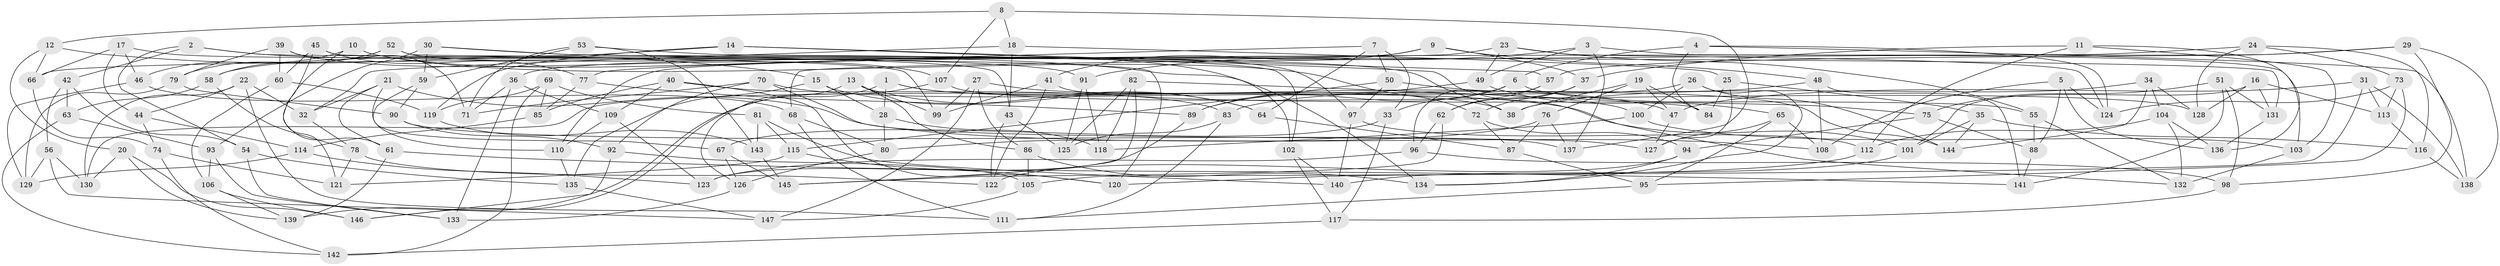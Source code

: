 // coarse degree distribution, {8: 0.2, 9: 0.13333333333333333, 5: 0.1111111111111111, 10: 0.06666666666666667, 4: 0.15555555555555556, 7: 0.13333333333333333, 6: 0.13333333333333333, 3: 0.044444444444444446, 11: 0.022222222222222223}
// Generated by graph-tools (version 1.1) at 2025/53/03/04/25 22:53:38]
// undirected, 147 vertices, 294 edges
graph export_dot {
  node [color=gray90,style=filled];
  1;
  2;
  3;
  4;
  5;
  6;
  7;
  8;
  9;
  10;
  11;
  12;
  13;
  14;
  15;
  16;
  17;
  18;
  19;
  20;
  21;
  22;
  23;
  24;
  25;
  26;
  27;
  28;
  29;
  30;
  31;
  32;
  33;
  34;
  35;
  36;
  37;
  38;
  39;
  40;
  41;
  42;
  43;
  44;
  45;
  46;
  47;
  48;
  49;
  50;
  51;
  52;
  53;
  54;
  55;
  56;
  57;
  58;
  59;
  60;
  61;
  62;
  63;
  64;
  65;
  66;
  67;
  68;
  69;
  70;
  71;
  72;
  73;
  74;
  75;
  76;
  77;
  78;
  79;
  80;
  81;
  82;
  83;
  84;
  85;
  86;
  87;
  88;
  89;
  90;
  91;
  92;
  93;
  94;
  95;
  96;
  97;
  98;
  99;
  100;
  101;
  102;
  103;
  104;
  105;
  106;
  107;
  108;
  109;
  110;
  111;
  112;
  113;
  114;
  115;
  116;
  117;
  118;
  119;
  120;
  121;
  122;
  123;
  124;
  125;
  126;
  127;
  128;
  129;
  130;
  131;
  132;
  133;
  134;
  135;
  136;
  137;
  138;
  139;
  140;
  141;
  142;
  143;
  144;
  145;
  146;
  147;
  1 -- 146;
  1 -- 28;
  1 -- 38;
  1 -- 47;
  2 -- 102;
  2 -- 54;
  2 -- 99;
  2 -- 42;
  3 -- 91;
  3 -- 137;
  3 -- 103;
  3 -- 49;
  4 -- 138;
  4 -- 84;
  4 -- 6;
  4 -- 124;
  5 -- 136;
  5 -- 124;
  5 -- 88;
  5 -- 108;
  6 -- 89;
  6 -- 33;
  6 -- 75;
  7 -- 33;
  7 -- 50;
  7 -- 77;
  7 -- 64;
  8 -- 107;
  8 -- 18;
  8 -- 12;
  8 -- 137;
  9 -- 41;
  9 -- 36;
  9 -- 37;
  9 -- 48;
  10 -- 134;
  10 -- 72;
  10 -- 121;
  10 -- 46;
  11 -- 136;
  11 -- 112;
  11 -- 103;
  11 -- 37;
  12 -- 66;
  12 -- 15;
  12 -- 20;
  13 -- 99;
  13 -- 86;
  13 -- 64;
  13 -- 126;
  14 -- 57;
  14 -- 119;
  14 -- 58;
  14 -- 101;
  15 -- 64;
  15 -- 135;
  15 -- 28;
  16 -- 131;
  16 -- 128;
  16 -- 101;
  16 -- 113;
  17 -- 91;
  17 -- 66;
  17 -- 44;
  17 -- 46;
  18 -- 25;
  18 -- 43;
  18 -- 32;
  19 -- 47;
  19 -- 84;
  19 -- 38;
  19 -- 76;
  20 -- 139;
  20 -- 130;
  20 -- 146;
  21 -- 67;
  21 -- 32;
  21 -- 61;
  21 -- 108;
  22 -- 130;
  22 -- 111;
  22 -- 32;
  22 -- 44;
  23 -- 49;
  23 -- 66;
  23 -- 55;
  23 -- 124;
  24 -- 68;
  24 -- 73;
  24 -- 128;
  24 -- 116;
  25 -- 127;
  25 -- 84;
  25 -- 35;
  26 -- 144;
  26 -- 100;
  26 -- 130;
  26 -- 134;
  27 -- 147;
  27 -- 86;
  27 -- 99;
  27 -- 100;
  28 -- 118;
  28 -- 80;
  29 -- 110;
  29 -- 98;
  29 -- 138;
  29 -- 57;
  30 -- 93;
  30 -- 38;
  30 -- 59;
  30 -- 43;
  31 -- 105;
  31 -- 47;
  31 -- 138;
  31 -- 113;
  32 -- 78;
  33 -- 67;
  33 -- 117;
  34 -- 38;
  34 -- 144;
  34 -- 104;
  34 -- 128;
  35 -- 101;
  35 -- 116;
  35 -- 144;
  36 -- 133;
  36 -- 109;
  36 -- 71;
  37 -- 72;
  37 -- 62;
  39 -- 79;
  39 -- 60;
  39 -- 107;
  39 -- 71;
  40 -- 120;
  40 -- 85;
  40 -- 83;
  40 -- 109;
  41 -- 122;
  41 -- 99;
  41 -- 55;
  42 -- 63;
  42 -- 54;
  42 -- 56;
  43 -- 125;
  43 -- 122;
  44 -- 114;
  44 -- 74;
  45 -- 120;
  45 -- 61;
  45 -- 77;
  45 -- 60;
  46 -- 68;
  46 -- 129;
  47 -- 127;
  48 -- 141;
  48 -- 108;
  48 -- 83;
  49 -- 89;
  49 -- 65;
  50 -- 115;
  50 -- 144;
  50 -- 97;
  51 -- 141;
  51 -- 131;
  51 -- 98;
  51 -- 75;
  52 -- 97;
  52 -- 58;
  52 -- 79;
  52 -- 131;
  53 -- 59;
  53 -- 71;
  53 -- 102;
  53 -- 143;
  54 -- 135;
  54 -- 133;
  55 -- 88;
  55 -- 132;
  56 -- 130;
  56 -- 147;
  56 -- 129;
  57 -- 62;
  57 -- 96;
  58 -- 63;
  58 -- 78;
  59 -- 90;
  59 -- 110;
  60 -- 119;
  60 -- 106;
  61 -- 139;
  61 -- 141;
  62 -- 145;
  62 -- 96;
  63 -- 142;
  63 -- 93;
  64 -- 87;
  65 -- 108;
  65 -- 127;
  65 -- 95;
  66 -- 74;
  67 -- 126;
  67 -- 145;
  68 -- 111;
  68 -- 80;
  69 -- 119;
  69 -- 81;
  69 -- 142;
  69 -- 85;
  70 -- 92;
  70 -- 71;
  70 -- 127;
  70 -- 132;
  72 -- 87;
  72 -- 94;
  73 -- 113;
  73 -- 124;
  73 -- 95;
  74 -- 142;
  74 -- 121;
  75 -- 88;
  75 -- 94;
  76 -- 87;
  76 -- 137;
  76 -- 80;
  77 -- 85;
  77 -- 89;
  78 -- 122;
  78 -- 121;
  79 -- 129;
  79 -- 90;
  80 -- 126;
  81 -- 140;
  81 -- 115;
  81 -- 143;
  82 -- 118;
  82 -- 125;
  82 -- 145;
  82 -- 84;
  83 -- 111;
  83 -- 125;
  85 -- 114;
  86 -- 134;
  86 -- 105;
  87 -- 95;
  88 -- 141;
  89 -- 123;
  90 -- 92;
  90 -- 137;
  91 -- 125;
  91 -- 118;
  92 -- 105;
  92 -- 146;
  93 -- 106;
  93 -- 133;
  94 -- 134;
  94 -- 122;
  95 -- 111;
  96 -- 98;
  96 -- 123;
  97 -- 112;
  97 -- 140;
  98 -- 117;
  100 -- 118;
  100 -- 103;
  101 -- 140;
  102 -- 117;
  102 -- 140;
  103 -- 132;
  104 -- 136;
  104 -- 132;
  104 -- 112;
  105 -- 147;
  106 -- 139;
  106 -- 146;
  107 -- 139;
  107 -- 128;
  109 -- 110;
  109 -- 123;
  110 -- 135;
  112 -- 120;
  113 -- 116;
  114 -- 129;
  114 -- 123;
  115 -- 121;
  115 -- 120;
  116 -- 138;
  117 -- 142;
  119 -- 143;
  126 -- 133;
  131 -- 136;
  135 -- 147;
  143 -- 145;
}
